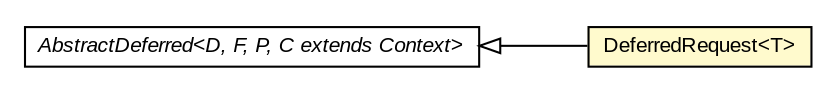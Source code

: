 #!/usr/local/bin/dot
#
# Class diagram 
# Generated by UMLGraph version R5_6-24-gf6e263 (http://www.umlgraph.org/)
#

digraph G {
	edge [fontname="arial",fontsize=10,labelfontname="arial",labelfontsize=10];
	node [fontname="arial",fontsize=10,shape=plaintext];
	nodesep=0.25;
	ranksep=0.5;
	rankdir=LR;
	// org.turbogwt.net.http.client.future.DeferredRequest<T>
	c741 [label=<<table title="org.turbogwt.net.http.client.future.DeferredRequest" border="0" cellborder="1" cellspacing="0" cellpadding="2" port="p" bgcolor="lemonChiffon" href="./DeferredRequest.html">
		<tr><td><table border="0" cellspacing="0" cellpadding="1">
<tr><td align="center" balign="center"> DeferredRequest&lt;T&gt; </td></tr>
		</table></td></tr>
		</table>>, URL="./DeferredRequest.html", fontname="arial", fontcolor="black", fontsize=10.0];
	//org.turbogwt.net.http.client.future.DeferredRequest<T> extends org.turbogwt.core.future.shared.impl.AbstractDeferred<T, java.lang.Throwable, org.turbogwt.net.http.client.future.RequestProgress, org.turbogwt.net.http.client.future.ResponseContext>
	c774:p -> c741:p [dir=back,arrowtail=empty];
	// org.turbogwt.core.future.shared.impl.AbstractDeferred<D, F, P, C extends org.turbogwt.core.future.shared.Context>
	c774 [label=<<table title="org.turbogwt.core.future.shared.impl.AbstractDeferred" border="0" cellborder="1" cellspacing="0" cellpadding="2" port="p">
		<tr><td><table border="0" cellspacing="0" cellpadding="1">
<tr><td align="center" balign="center"><font face="arial italic"> AbstractDeferred&lt;D, F, P, C extends Context&gt; </font></td></tr>
		</table></td></tr>
		</table>>, URL="null", fontname="arial", fontcolor="black", fontsize=10.0];
}

